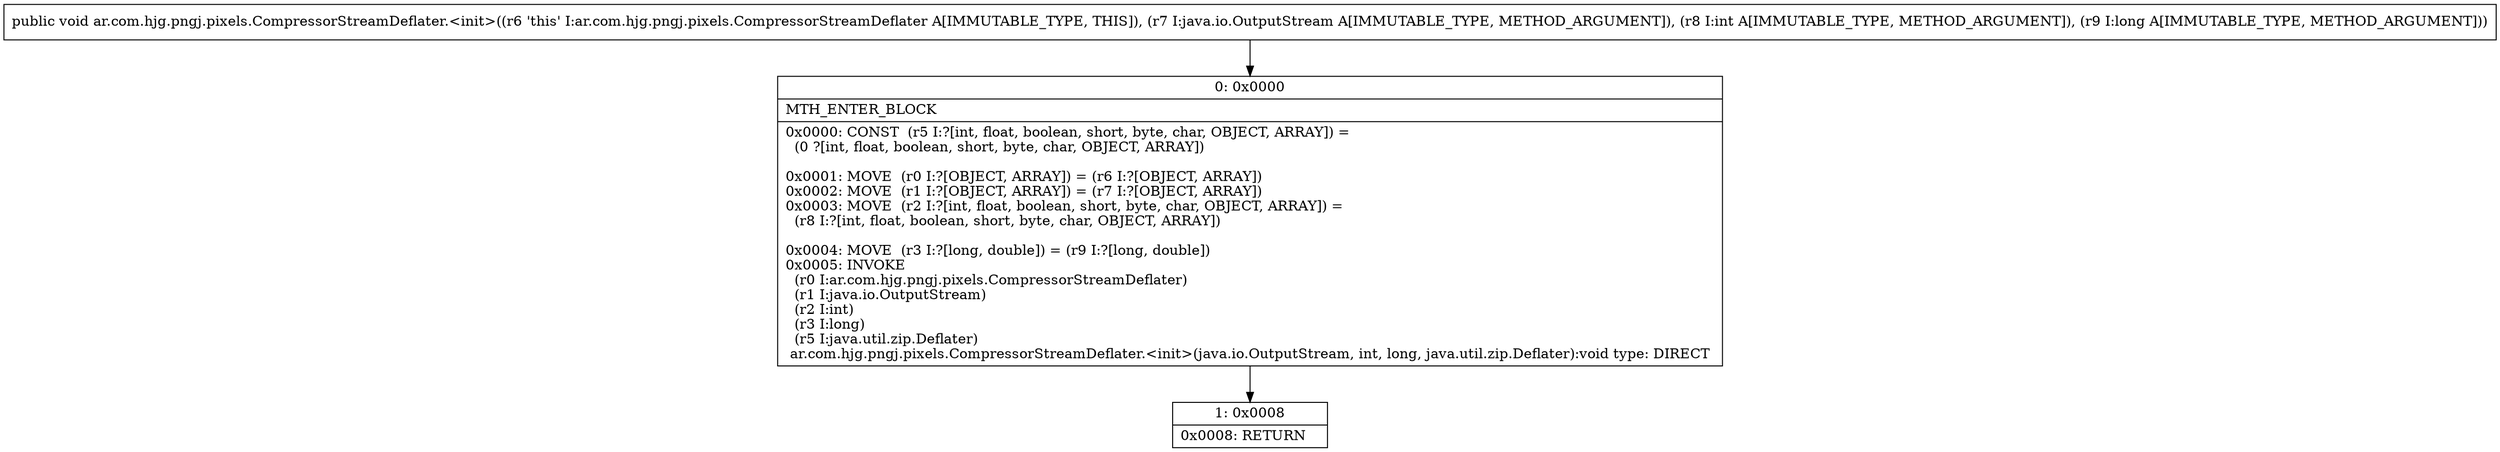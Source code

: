 digraph "CFG forar.com.hjg.pngj.pixels.CompressorStreamDeflater.\<init\>(Ljava\/io\/OutputStream;IJ)V" {
Node_0 [shape=record,label="{0\:\ 0x0000|MTH_ENTER_BLOCK\l|0x0000: CONST  (r5 I:?[int, float, boolean, short, byte, char, OBJECT, ARRAY]) = \l  (0 ?[int, float, boolean, short, byte, char, OBJECT, ARRAY])\l \l0x0001: MOVE  (r0 I:?[OBJECT, ARRAY]) = (r6 I:?[OBJECT, ARRAY]) \l0x0002: MOVE  (r1 I:?[OBJECT, ARRAY]) = (r7 I:?[OBJECT, ARRAY]) \l0x0003: MOVE  (r2 I:?[int, float, boolean, short, byte, char, OBJECT, ARRAY]) = \l  (r8 I:?[int, float, boolean, short, byte, char, OBJECT, ARRAY])\l \l0x0004: MOVE  (r3 I:?[long, double]) = (r9 I:?[long, double]) \l0x0005: INVOKE  \l  (r0 I:ar.com.hjg.pngj.pixels.CompressorStreamDeflater)\l  (r1 I:java.io.OutputStream)\l  (r2 I:int)\l  (r3 I:long)\l  (r5 I:java.util.zip.Deflater)\l ar.com.hjg.pngj.pixels.CompressorStreamDeflater.\<init\>(java.io.OutputStream, int, long, java.util.zip.Deflater):void type: DIRECT \l}"];
Node_1 [shape=record,label="{1\:\ 0x0008|0x0008: RETURN   \l}"];
MethodNode[shape=record,label="{public void ar.com.hjg.pngj.pixels.CompressorStreamDeflater.\<init\>((r6 'this' I:ar.com.hjg.pngj.pixels.CompressorStreamDeflater A[IMMUTABLE_TYPE, THIS]), (r7 I:java.io.OutputStream A[IMMUTABLE_TYPE, METHOD_ARGUMENT]), (r8 I:int A[IMMUTABLE_TYPE, METHOD_ARGUMENT]), (r9 I:long A[IMMUTABLE_TYPE, METHOD_ARGUMENT])) }"];
MethodNode -> Node_0;
Node_0 -> Node_1;
}

